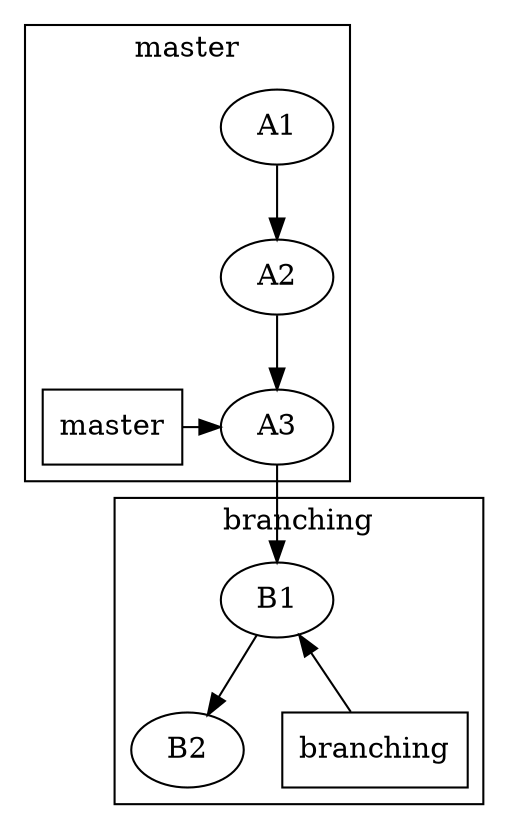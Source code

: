 digraph tree {
    subgraph cluster_master {
        label="master"
        A1 -> A2 -> A3
        
        br_master [shape=rectangle; label="master"]
        
    //     br_master -> A1 [style=dashed]
    //     br_master -> A2 [style=dashed]
        br_master -> A3
        
        {rank=same; A3; br_master}
    }
    
    subgraph cluster_branching {
        label="branching"
        B1 -> B2
        br_branching [shape=rectangle; label="branching"]
        {rank=same; B2; br_branching}
    }
    
    A3 -> B1
    br_branching -> B1
}
